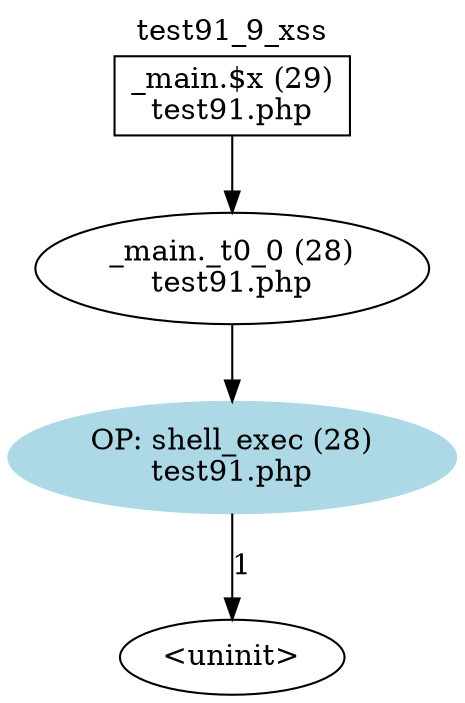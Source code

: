 digraph cfg {
  label="test91_9_xss";
  labelloc=t;
  n1 [shape=box, label="_main.$x (29)\ntest91.php"];
  n2 [shape=ellipse, label="_main._t0_0 (28)\ntest91.php"];
  n3 [shape=ellipse, label="OP: shell_exec (28)\ntest91.php",style=filled,color=lightblue];
  n4 [shape=ellipse, label="<uninit>"];
  n1 -> n2;
  n2 -> n3;
  n3 -> n4[label="1"];
}
